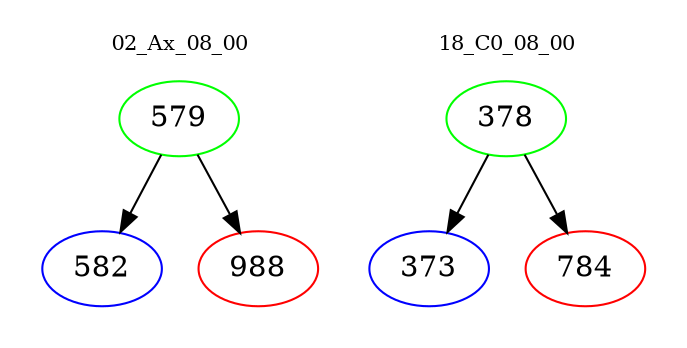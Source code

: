 digraph{
subgraph cluster_0 {
color = white
label = "02_Ax_08_00";
fontsize=10;
T0_579 [label="579", color="green"]
T0_579 -> T0_582 [color="black"]
T0_582 [label="582", color="blue"]
T0_579 -> T0_988 [color="black"]
T0_988 [label="988", color="red"]
}
subgraph cluster_1 {
color = white
label = "18_C0_08_00";
fontsize=10;
T1_378 [label="378", color="green"]
T1_378 -> T1_373 [color="black"]
T1_373 [label="373", color="blue"]
T1_378 -> T1_784 [color="black"]
T1_784 [label="784", color="red"]
}
}
